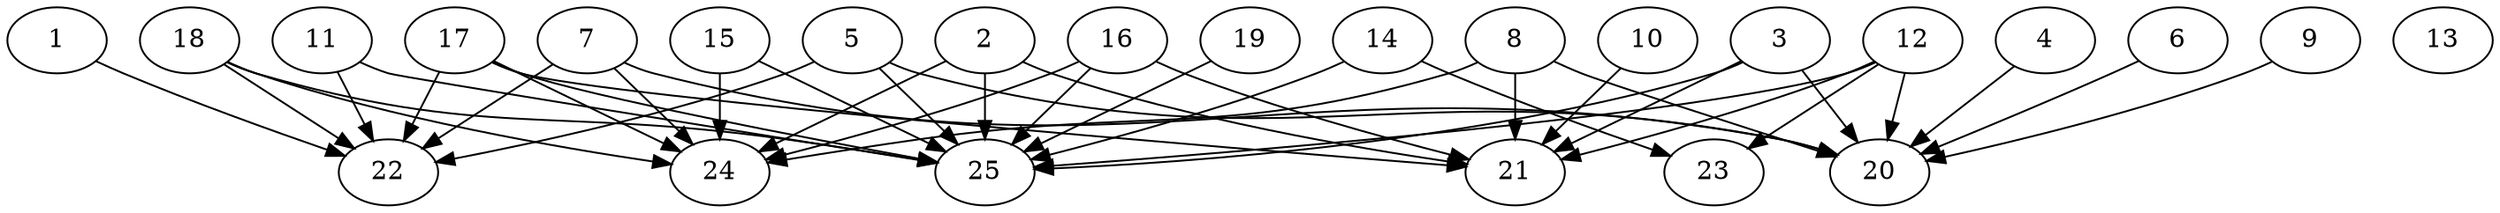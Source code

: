 // DAG automatically generated by daggen at Tue Aug  6 16:26:47 2019
// ./daggen --dot -n 25 --ccr 0.4 --fat 0.8 --regular 0.5 --density 0.6 --mindata 5242880 --maxdata 52428800 
digraph G {
  1 [size="24775680", alpha="0.05", expect_size="9910272"] 
  1 -> 22 [size ="9910272"]
  2 [size="66119680", alpha="0.05", expect_size="26447872"] 
  2 -> 21 [size ="26447872"]
  2 -> 24 [size ="26447872"]
  2 -> 25 [size ="26447872"]
  3 [size="68357120", alpha="0.10", expect_size="27342848"] 
  3 -> 20 [size ="27342848"]
  3 -> 21 [size ="27342848"]
  3 -> 25 [size ="27342848"]
  4 [size="110417920", alpha="0.15", expect_size="44167168"] 
  4 -> 20 [size ="44167168"]
  5 [size="123968000", alpha="0.17", expect_size="49587200"] 
  5 -> 20 [size ="49587200"]
  5 -> 22 [size ="49587200"]
  5 -> 25 [size ="49587200"]
  6 [size="56512000", alpha="0.13", expect_size="22604800"] 
  6 -> 20 [size ="22604800"]
  7 [size="129779200", alpha="0.18", expect_size="51911680"] 
  7 -> 20 [size ="51911680"]
  7 -> 22 [size ="51911680"]
  7 -> 24 [size ="51911680"]
  8 [size="122321920", alpha="0.10", expect_size="48928768"] 
  8 -> 20 [size ="48928768"]
  8 -> 21 [size ="48928768"]
  8 -> 24 [size ="48928768"]
  9 [size="56061440", alpha="0.05", expect_size="22424576"] 
  9 -> 20 [size ="22424576"]
  10 [size="70205440", alpha="0.05", expect_size="28082176"] 
  10 -> 21 [size ="28082176"]
  11 [size="37214720", alpha="0.13", expect_size="14885888"] 
  11 -> 22 [size ="14885888"]
  11 -> 25 [size ="14885888"]
  12 [size="65850880", alpha="0.15", expect_size="26340352"] 
  12 -> 20 [size ="26340352"]
  12 -> 21 [size ="26340352"]
  12 -> 23 [size ="26340352"]
  12 -> 25 [size ="26340352"]
  13 [size="96435200", alpha="0.14", expect_size="38574080"] 
  14 [size="37176320", alpha="0.03", expect_size="14870528"] 
  14 -> 23 [size ="14870528"]
  14 -> 25 [size ="14870528"]
  15 [size="125099520", alpha="0.08", expect_size="50039808"] 
  15 -> 24 [size ="50039808"]
  15 -> 25 [size ="50039808"]
  16 [size="105940480", alpha="0.03", expect_size="42376192"] 
  16 -> 21 [size ="42376192"]
  16 -> 24 [size ="42376192"]
  16 -> 25 [size ="42376192"]
  17 [size="62535680", alpha="0.03", expect_size="25014272"] 
  17 -> 21 [size ="25014272"]
  17 -> 22 [size ="25014272"]
  17 -> 24 [size ="25014272"]
  17 -> 25 [size ="25014272"]
  18 [size="50135040", alpha="0.18", expect_size="20054016"] 
  18 -> 22 [size ="20054016"]
  18 -> 24 [size ="20054016"]
  18 -> 25 [size ="20054016"]
  19 [size="109706240", alpha="0.07", expect_size="43882496"] 
  19 -> 25 [size ="43882496"]
  20 [size="21783040", alpha="0.16", expect_size="8713216"] 
  21 [size="51448320", alpha="0.06", expect_size="20579328"] 
  22 [size="125450240", alpha="0.05", expect_size="50180096"] 
  23 [size="93294080", alpha="0.14", expect_size="37317632"] 
  24 [size="59909120", alpha="0.19", expect_size="23963648"] 
  25 [size="78625280", alpha="0.03", expect_size="31450112"] 
}
